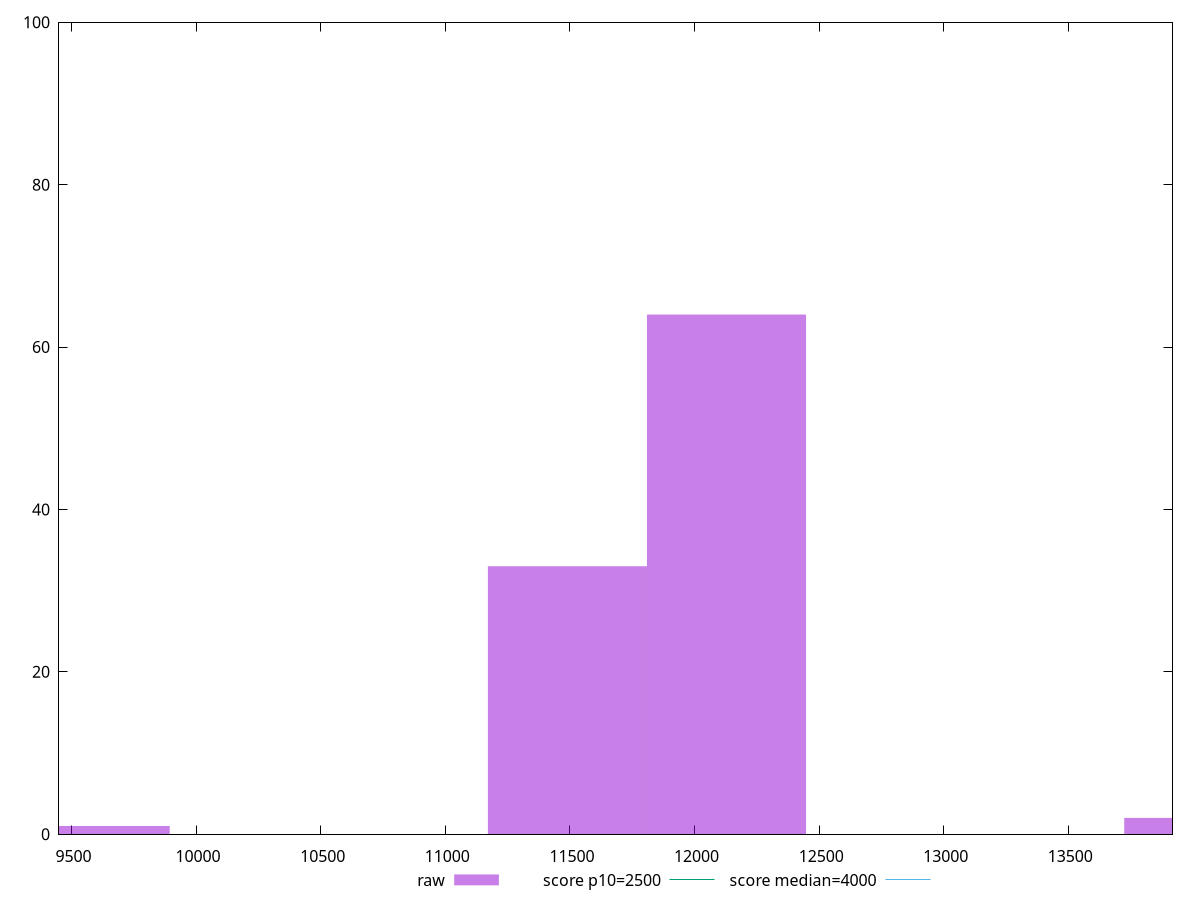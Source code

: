 reset

$raw <<EOF
9574.947927383499 1
12128.267374685765 64
11489.937512860199 33
14043.256960162465 2
EOF

set key outside below
set boxwidth 638.3298618255666
set xrange [9449.958999999999:13917.8065]
set yrange [0:100]
set trange [0:100]
set style fill transparent solid 0.5 noborder

set parametric
set terminal svg size 640, 490 enhanced background rgb 'white'
set output "reports/report_00033_2021-03-01T14-23-16.841Z/largest-contentful-paint/samples/astro/raw/histogram.svg"

plot $raw title "raw" with boxes, \
     2500,t title "score p10=2500", \
     4000,t title "score median=4000"

reset
